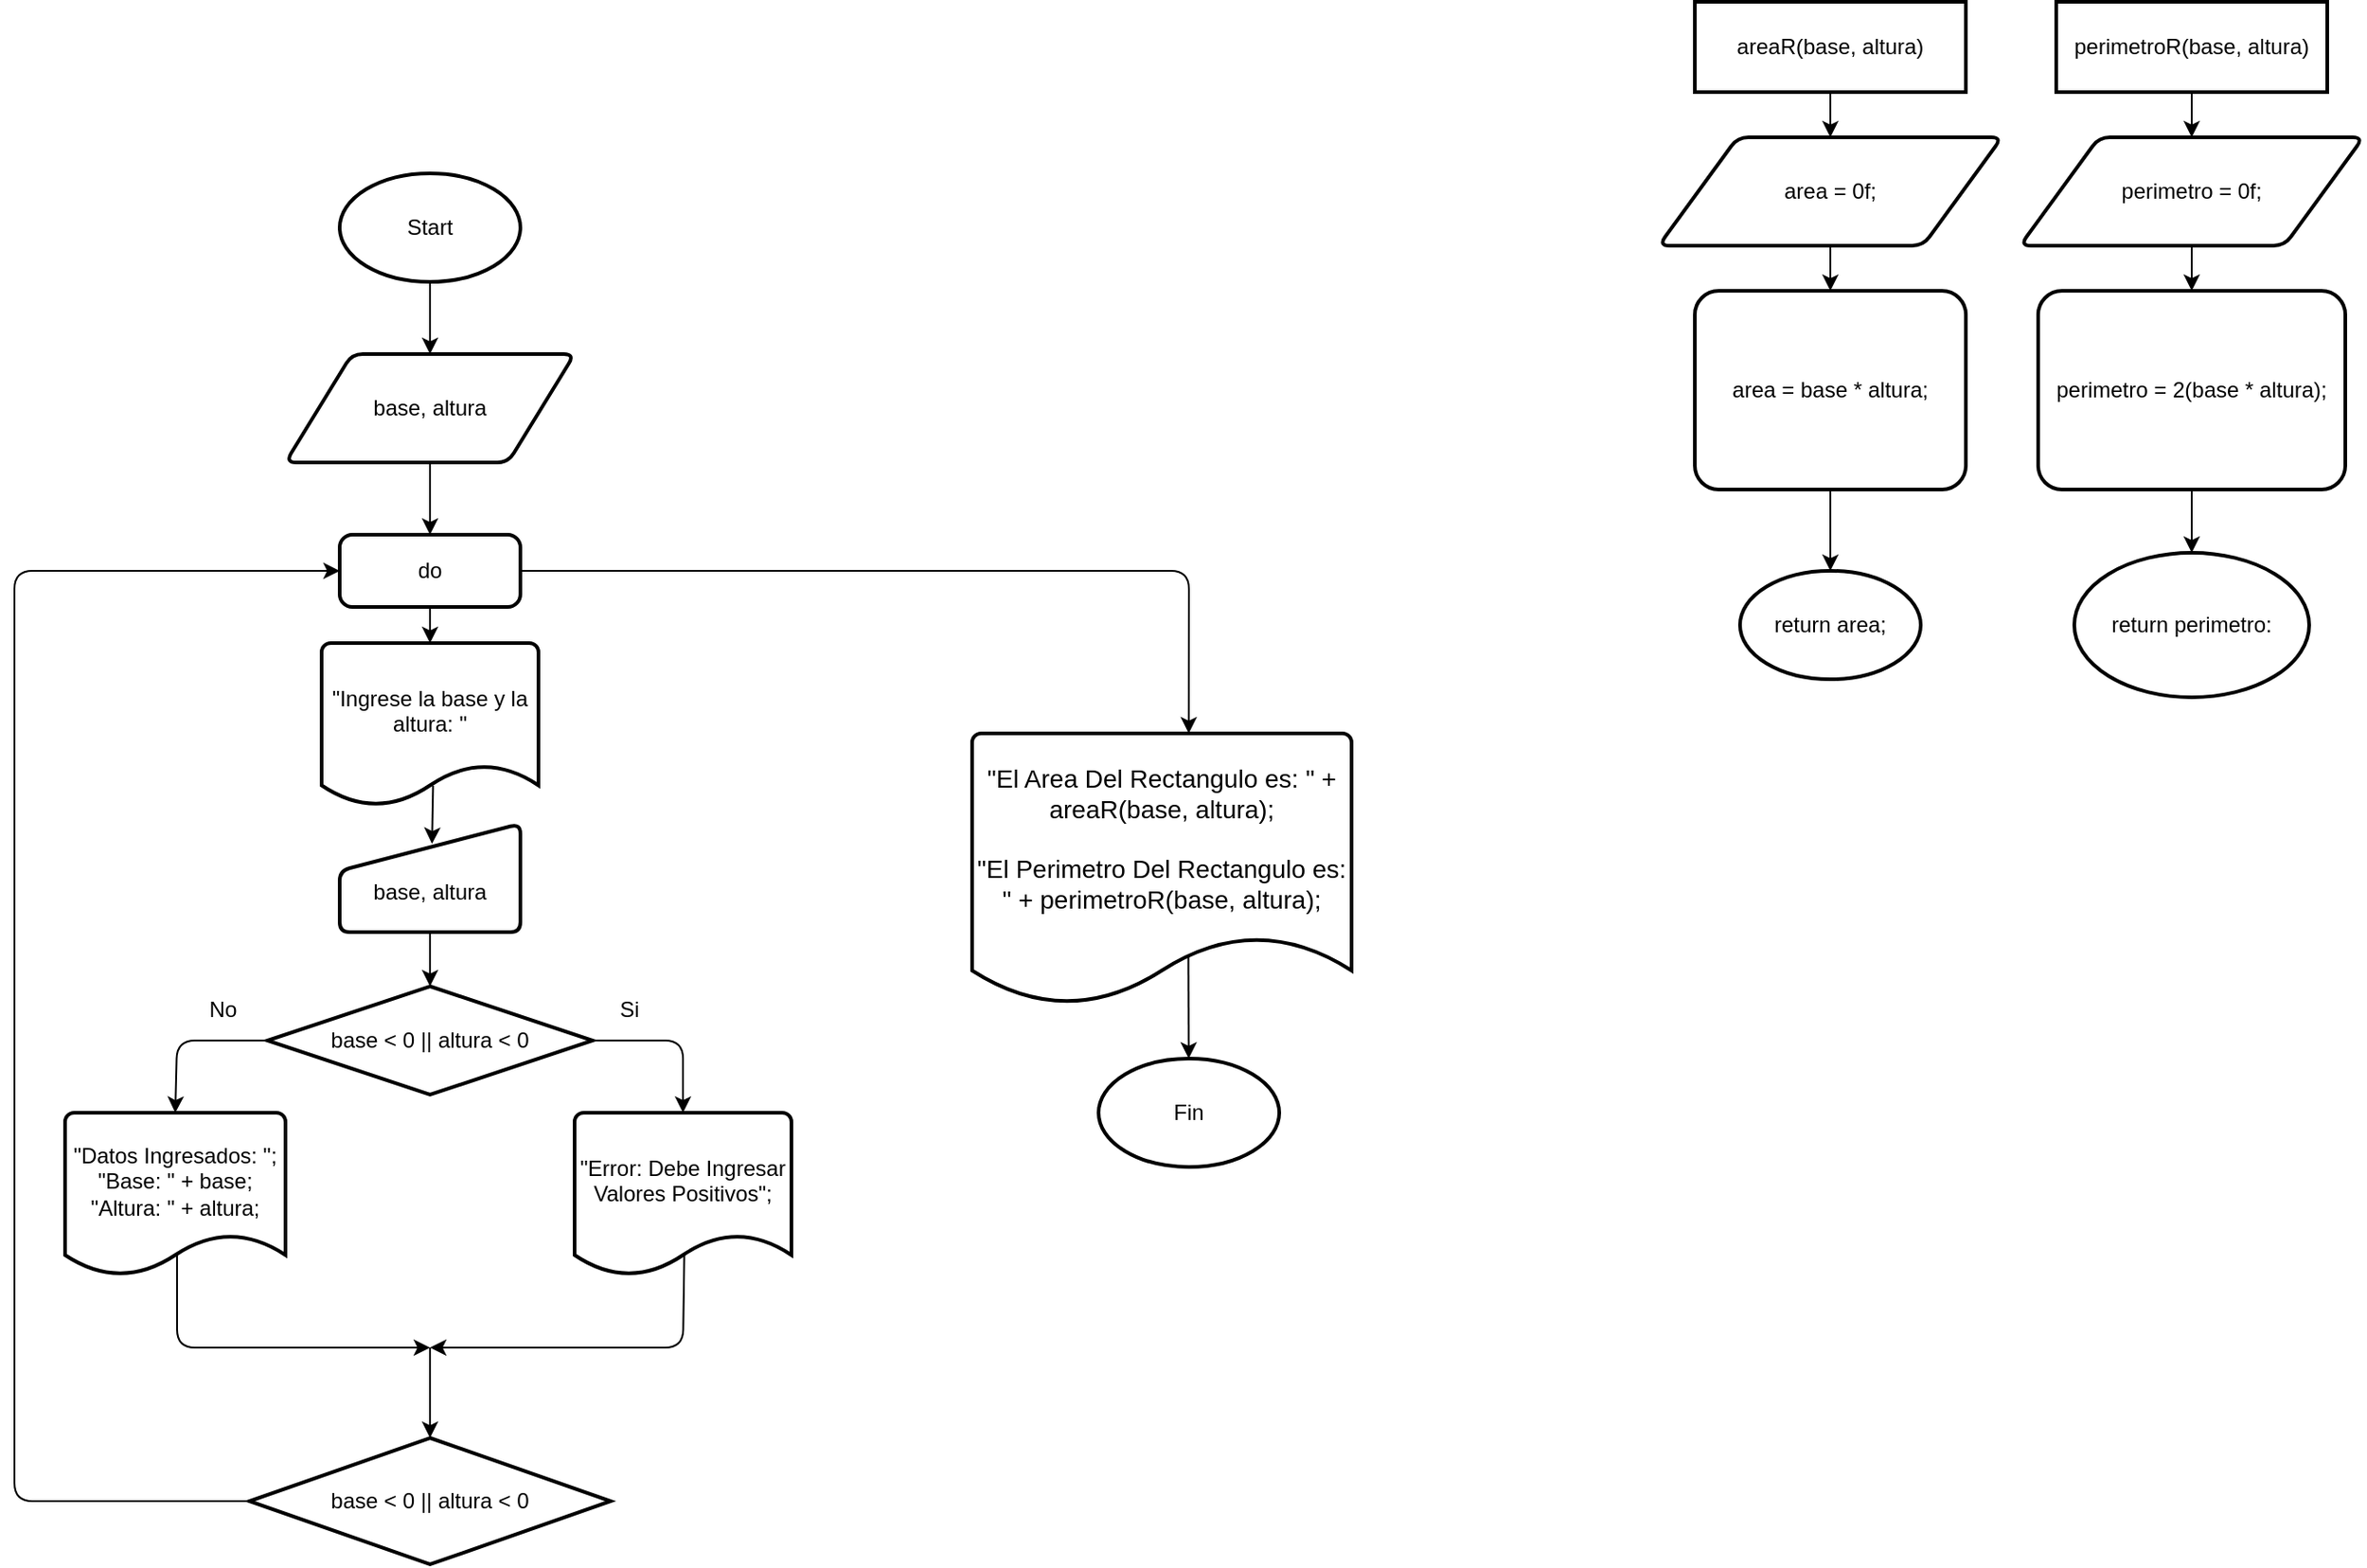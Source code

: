 <mxfile>
    <diagram id="hlrZCzbPbqaT1ORpPqTB" name="Page-1">
        <mxGraphModel dx="2918" dy="1075" grid="1" gridSize="10" guides="1" tooltips="1" connect="1" arrows="1" fold="1" page="1" pageScale="1" pageWidth="850" pageHeight="1100" math="0" shadow="0">
            <root>
                <mxCell id="0"/>
                <mxCell id="1" parent="0"/>
                <mxCell id="12" style="edgeStyle=none;html=1;" edge="1" parent="1" source="2" target="3">
                    <mxGeometry relative="1" as="geometry"/>
                </mxCell>
                <mxCell id="2" value="Start" style="strokeWidth=2;html=1;shape=mxgraph.flowchart.start_1;whiteSpace=wrap;" vertex="1" parent="1">
                    <mxGeometry x="-30" y="130" width="100" height="60" as="geometry"/>
                </mxCell>
                <mxCell id="13" style="edgeStyle=none;html=1;" edge="1" parent="1" source="3">
                    <mxGeometry relative="1" as="geometry">
                        <mxPoint x="20" y="330" as="targetPoint"/>
                    </mxGeometry>
                </mxCell>
                <mxCell id="3" value="base, altura" style="shape=parallelogram;html=1;strokeWidth=2;perimeter=parallelogramPerimeter;whiteSpace=wrap;rounded=1;arcSize=12;size=0.23;" vertex="1" parent="1">
                    <mxGeometry x="-60" y="230" width="160" height="60" as="geometry"/>
                </mxCell>
                <mxCell id="36" style="edgeStyle=none;html=1;entryX=0.5;entryY=0;entryDx=0;entryDy=0;" edge="1" parent="1" source="7">
                    <mxGeometry relative="1" as="geometry">
                        <mxPoint x="795" y="110" as="targetPoint"/>
                    </mxGeometry>
                </mxCell>
                <mxCell id="7" value="areaR(base, altura)" style="rounded=0;whiteSpace=wrap;html=1;absoluteArcSize=1;arcSize=14;strokeWidth=2;glass=0;" vertex="1" parent="1">
                    <mxGeometry x="720" y="35" width="150" height="50" as="geometry"/>
                </mxCell>
                <mxCell id="50" style="edgeStyle=none;html=1;" edge="1" parent="1" source="8" target="46">
                    <mxGeometry relative="1" as="geometry"/>
                </mxCell>
                <mxCell id="8" value="perimetroR(base, altura)" style="rounded=0;whiteSpace=wrap;html=1;absoluteArcSize=1;arcSize=14;strokeWidth=2;glass=0;" vertex="1" parent="1">
                    <mxGeometry x="920" y="35" width="150" height="50" as="geometry"/>
                </mxCell>
                <mxCell id="14" value="&quot;Ingrese la base y la altura: &quot;&lt;div&gt;&lt;br&gt;&lt;/div&gt;" style="strokeWidth=2;html=1;shape=mxgraph.flowchart.document2;whiteSpace=wrap;size=0.25;" vertex="1" parent="1">
                    <mxGeometry x="-40" y="390" width="120" height="90" as="geometry"/>
                </mxCell>
                <mxCell id="17" style="edgeStyle=none;html=1;" edge="1" parent="1" source="15">
                    <mxGeometry relative="1" as="geometry">
                        <mxPoint x="20" y="580" as="targetPoint"/>
                    </mxGeometry>
                </mxCell>
                <mxCell id="15" value="&lt;div&gt;&lt;br&gt;&lt;/div&gt;&lt;div&gt;base, altura&lt;/div&gt;" style="html=1;strokeWidth=2;shape=manualInput;whiteSpace=wrap;rounded=1;size=26;arcSize=11;" vertex="1" parent="1">
                    <mxGeometry x="-30" y="490" width="100" height="60" as="geometry"/>
                </mxCell>
                <mxCell id="16" value="" style="edgeStyle=none;orthogonalLoop=1;jettySize=auto;html=1;exitX=0.514;exitY=0.877;exitDx=0;exitDy=0;exitPerimeter=0;entryX=0.511;entryY=0.185;entryDx=0;entryDy=0;entryPerimeter=0;" edge="1" parent="1" source="14" target="15">
                    <mxGeometry width="100" relative="1" as="geometry">
                        <mxPoint x="100" y="440" as="sourcePoint"/>
                        <mxPoint x="200" y="440" as="targetPoint"/>
                        <Array as="points"/>
                    </mxGeometry>
                </mxCell>
                <mxCell id="19" style="edgeStyle=none;html=1;entryX=0.5;entryY=0;entryDx=0;entryDy=0;entryPerimeter=0;exitX=0;exitY=0.5;exitDx=0;exitDy=0;exitPerimeter=0;" edge="1" parent="1" source="18" target="25">
                    <mxGeometry relative="1" as="geometry">
                        <mxPoint x="-130" y="610" as="targetPoint"/>
                        <Array as="points">
                            <mxPoint x="-120" y="610"/>
                        </Array>
                    </mxGeometry>
                </mxCell>
                <mxCell id="20" style="edgeStyle=none;html=1;entryX=0.5;entryY=0;entryDx=0;entryDy=0;entryPerimeter=0;exitX=1;exitY=0.5;exitDx=0;exitDy=0;exitPerimeter=0;" edge="1" parent="1" source="18" target="23">
                    <mxGeometry relative="1" as="geometry">
                        <mxPoint x="180" y="610" as="targetPoint"/>
                        <Array as="points">
                            <mxPoint x="160" y="610"/>
                        </Array>
                    </mxGeometry>
                </mxCell>
                <mxCell id="18" value="base &amp;lt; 0 || altura &amp;lt; 0" style="strokeWidth=2;html=1;shape=mxgraph.flowchart.decision;whiteSpace=wrap;" vertex="1" parent="1">
                    <mxGeometry x="-70" y="580" width="180" height="60" as="geometry"/>
                </mxCell>
                <mxCell id="34" style="edgeStyle=none;html=1;entryX=0.571;entryY=0;entryDx=0;entryDy=0;entryPerimeter=0;" edge="1" parent="1" source="21" target="51">
                    <mxGeometry relative="1" as="geometry">
                        <mxPoint x="430" y="440" as="targetPoint"/>
                        <Array as="points">
                            <mxPoint x="440" y="350"/>
                        </Array>
                    </mxGeometry>
                </mxCell>
                <mxCell id="21" value="do" style="rounded=1;whiteSpace=wrap;html=1;absoluteArcSize=1;arcSize=14;strokeWidth=2;" vertex="1" parent="1">
                    <mxGeometry x="-30" y="330" width="100" height="40" as="geometry"/>
                </mxCell>
                <mxCell id="22" style="edgeStyle=none;html=1;entryX=0.5;entryY=0;entryDx=0;entryDy=0;entryPerimeter=0;" edge="1" parent="1" source="21" target="14">
                    <mxGeometry relative="1" as="geometry"/>
                </mxCell>
                <mxCell id="27" style="edgeStyle=none;html=1;exitX=0.506;exitY=0.875;exitDx=0;exitDy=0;exitPerimeter=0;" edge="1" parent="1" source="23">
                    <mxGeometry relative="1" as="geometry">
                        <mxPoint x="20" y="780" as="targetPoint"/>
                        <mxPoint x="160" y="750" as="sourcePoint"/>
                        <Array as="points">
                            <mxPoint x="160" y="780"/>
                        </Array>
                    </mxGeometry>
                </mxCell>
                <mxCell id="23" value="&quot;Error: Debe Ingresar Valores Positivos&quot;;&lt;div&gt;&lt;br&gt;&lt;/div&gt;" style="strokeWidth=2;html=1;shape=mxgraph.flowchart.document2;whiteSpace=wrap;size=0.25;" vertex="1" parent="1">
                    <mxGeometry x="100" y="650" width="120" height="90" as="geometry"/>
                </mxCell>
                <mxCell id="26" style="edgeStyle=none;html=1;exitX=0.508;exitY=0.868;exitDx=0;exitDy=0;exitPerimeter=0;" edge="1" parent="1" source="25">
                    <mxGeometry relative="1" as="geometry">
                        <mxPoint x="20" y="780" as="targetPoint"/>
                        <Array as="points">
                            <mxPoint x="-120" y="780"/>
                        </Array>
                    </mxGeometry>
                </mxCell>
                <mxCell id="25" value="&lt;div&gt;&quot;Datos Ingresados: &quot;;&lt;/div&gt;&lt;div&gt;&quot;Base: &quot; + base;&lt;/div&gt;&lt;div&gt;&quot;Altura: &quot; + altura;&lt;/div&gt;&lt;div&gt;&lt;br&gt;&lt;/div&gt;" style="strokeWidth=2;html=1;shape=mxgraph.flowchart.document2;whiteSpace=wrap;size=0.25;" vertex="1" parent="1">
                    <mxGeometry x="-182" y="650" width="122" height="90" as="geometry"/>
                </mxCell>
                <mxCell id="28" value="" style="edgeStyle=none;orthogonalLoop=1;jettySize=auto;html=1;" edge="1" parent="1">
                    <mxGeometry width="100" relative="1" as="geometry">
                        <mxPoint x="20" y="780" as="sourcePoint"/>
                        <mxPoint x="20" y="830" as="targetPoint"/>
                        <Array as="points"/>
                    </mxGeometry>
                </mxCell>
                <mxCell id="32" style="edgeStyle=none;html=1;entryX=0;entryY=0.5;entryDx=0;entryDy=0;" edge="1" parent="1" source="29" target="21">
                    <mxGeometry relative="1" as="geometry">
                        <Array as="points">
                            <mxPoint x="-210" y="865"/>
                            <mxPoint x="-210" y="350"/>
                        </Array>
                    </mxGeometry>
                </mxCell>
                <mxCell id="29" value="base &amp;lt; 0 || altura &amp;lt; 0" style="strokeWidth=2;html=1;shape=mxgraph.flowchart.decision;whiteSpace=wrap;" vertex="1" parent="1">
                    <mxGeometry x="-80" y="830" width="200" height="70" as="geometry"/>
                </mxCell>
                <mxCell id="30" value="Si" style="text;html=1;align=center;verticalAlign=middle;resizable=0;points=[];autosize=1;strokeColor=none;fillColor=none;" vertex="1" parent="1">
                    <mxGeometry x="115" y="578" width="30" height="30" as="geometry"/>
                </mxCell>
                <mxCell id="31" value="No" style="text;html=1;align=center;verticalAlign=middle;resizable=0;points=[];autosize=1;strokeColor=none;fillColor=none;" vertex="1" parent="1">
                    <mxGeometry x="-115" y="578" width="40" height="30" as="geometry"/>
                </mxCell>
                <mxCell id="42" value="" style="edgeStyle=none;html=1;" edge="1" parent="1" source="37" target="41">
                    <mxGeometry relative="1" as="geometry"/>
                </mxCell>
                <mxCell id="37" value="area = 0f;" style="shape=parallelogram;html=1;strokeWidth=2;perimeter=parallelogramPerimeter;whiteSpace=wrap;rounded=1;arcSize=12;size=0.23;" vertex="1" parent="1">
                    <mxGeometry x="700" y="110" width="190" height="60" as="geometry"/>
                </mxCell>
                <mxCell id="41" value="area = base * altura;" style="whiteSpace=wrap;html=1;strokeWidth=2;rounded=1;arcSize=12;" vertex="1" parent="1">
                    <mxGeometry x="720" y="195" width="150" height="110" as="geometry"/>
                </mxCell>
                <mxCell id="43" value="return area;" style="strokeWidth=2;html=1;shape=mxgraph.flowchart.start_1;whiteSpace=wrap;" vertex="1" parent="1">
                    <mxGeometry x="745" y="350" width="100" height="60" as="geometry"/>
                </mxCell>
                <mxCell id="44" style="edgeStyle=none;html=1;entryX=0.5;entryY=0;entryDx=0;entryDy=0;entryPerimeter=0;" edge="1" parent="1" source="41" target="43">
                    <mxGeometry relative="1" as="geometry"/>
                </mxCell>
                <mxCell id="45" value="" style="edgeStyle=none;html=1;" edge="1" source="46" target="47" parent="1">
                    <mxGeometry relative="1" as="geometry"/>
                </mxCell>
                <mxCell id="46" value="perimetro = 0f;" style="shape=parallelogram;html=1;strokeWidth=2;perimeter=parallelogramPerimeter;whiteSpace=wrap;rounded=1;arcSize=12;size=0.23;" vertex="1" parent="1">
                    <mxGeometry x="900" y="110" width="190" height="60" as="geometry"/>
                </mxCell>
                <mxCell id="47" value="perimetro = 2(base * altura);" style="whiteSpace=wrap;html=1;strokeWidth=2;rounded=1;arcSize=12;" vertex="1" parent="1">
                    <mxGeometry x="910" y="195" width="170" height="110" as="geometry"/>
                </mxCell>
                <mxCell id="48" value="return perimetro:" style="strokeWidth=2;html=1;shape=mxgraph.flowchart.start_1;whiteSpace=wrap;" vertex="1" parent="1">
                    <mxGeometry x="930" y="340" width="130" height="80" as="geometry"/>
                </mxCell>
                <mxCell id="49" style="edgeStyle=none;html=1;entryX=0.5;entryY=0;entryDx=0;entryDy=0;entryPerimeter=0;" edge="1" source="47" target="48" parent="1">
                    <mxGeometry relative="1" as="geometry"/>
                </mxCell>
                <mxCell id="55" style="edgeStyle=none;html=1;exitX=0.57;exitY=0.822;exitDx=0;exitDy=0;exitPerimeter=0;" edge="1" parent="1" source="51" target="52">
                    <mxGeometry relative="1" as="geometry">
                        <mxPoint x="435" y="566" as="sourcePoint"/>
                    </mxGeometry>
                </mxCell>
                <mxCell id="51" value="&lt;font style=&quot;color: rgb(0, 0, 0);&quot;&gt;&quot;El Area Del Rectangulo es: &quot; + areaR(base, altura);&lt;/font&gt;&lt;div&gt;&lt;font color=&quot;#000000&quot;&gt;&lt;br&gt;&lt;/font&gt;&lt;div&gt;&lt;font style=&quot;color: rgb(0, 0, 0);&quot;&gt;&quot;El Perimetro Del Rectangulo es: &quot; + perimetroR(base, altura);&lt;/font&gt;&lt;/div&gt;&lt;div&gt;&lt;font style=&quot;color: rgb(0, 0, 0);&quot;&gt;&lt;br&gt;&lt;/font&gt;&lt;/div&gt;&lt;div&gt;&lt;br&gt;&lt;/div&gt;&lt;/div&gt;" style="strokeWidth=2;html=1;shape=mxgraph.flowchart.document2;whiteSpace=wrap;size=0.25;fontSize=14;" vertex="1" parent="1">
                    <mxGeometry x="320" y="440" width="210" height="150" as="geometry"/>
                </mxCell>
                <mxCell id="52" value="Fin" style="strokeWidth=2;html=1;shape=mxgraph.flowchart.start_1;whiteSpace=wrap;" vertex="1" parent="1">
                    <mxGeometry x="390" y="620" width="100" height="60" as="geometry"/>
                </mxCell>
            </root>
        </mxGraphModel>
    </diagram>
</mxfile>